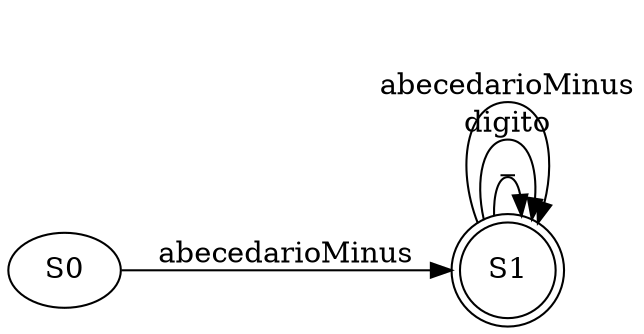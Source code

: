 digraph G { rankdir="LR"S0->S1[label="abecedarioMinus"]
S1[shape=doublecircle]S1->S1[label="_"]
S1->S1[label="digito"]
S1->S1[label="abecedarioMinus"]

 }
